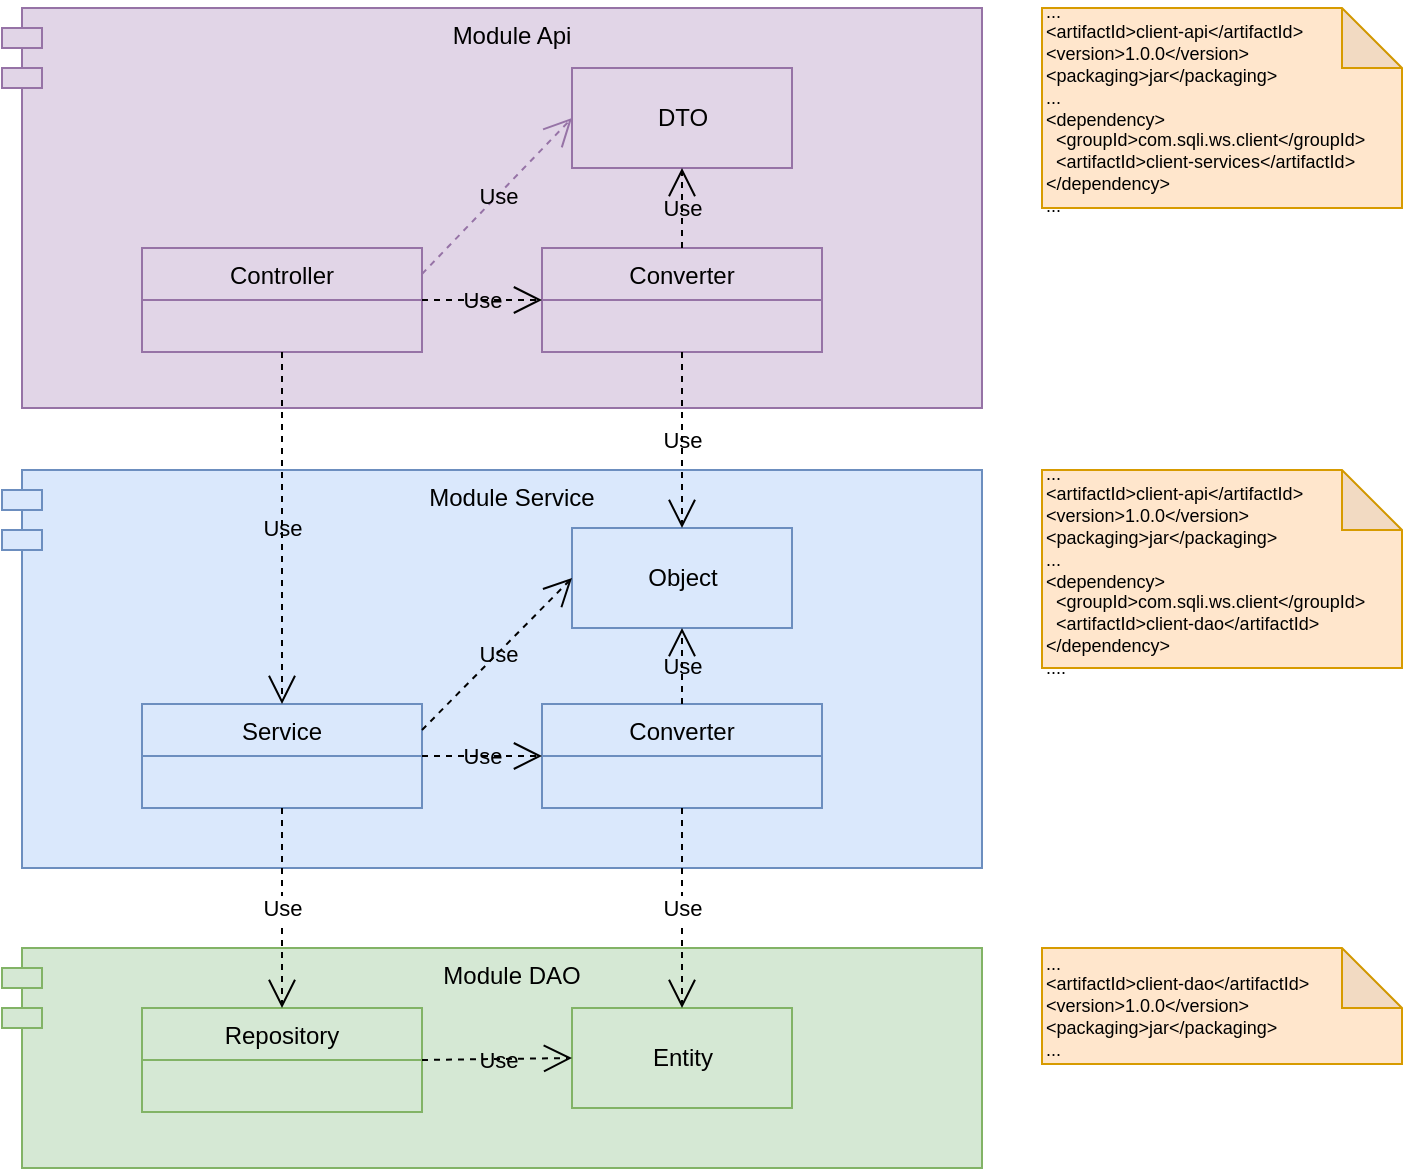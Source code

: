 <mxfile version="14.4.3" type="device"><diagram id="QXyCvQZeJ9iQFkOxEQ6g" name="Page-1"><mxGraphModel dx="-278" dy="1925" grid="1" gridSize="10" guides="1" tooltips="1" connect="1" arrows="1" fold="1" page="1" pageScale="1" pageWidth="850" pageHeight="1100" math="0" shadow="0"><root><mxCell id="0"/><mxCell id="1" parent="0"/><mxCell id="0lQV3vuZPSxcvdmjNpm8-59" value="Module Service" style="shape=module;align=left;spacingLeft=20;align=center;verticalAlign=top;fillColor=#dae8fc;strokeColor=#6c8ebf;" parent="1" vertex="1"><mxGeometry x="2320" y="161" width="490" height="199" as="geometry"/></mxCell><mxCell id="0lQV3vuZPSxcvdmjNpm8-60" value="Module DAO" style="shape=module;align=left;spacingLeft=20;align=center;verticalAlign=top;fillColor=#d5e8d4;strokeColor=#82b366;" parent="1" vertex="1"><mxGeometry x="2320" y="400" width="490" height="110" as="geometry"/></mxCell><mxCell id="0lQV3vuZPSxcvdmjNpm8-61" value="Module Api" style="shape=module;align=left;spacingLeft=20;align=center;verticalAlign=top;fillColor=#e1d5e7;strokeColor=#9673a6;" parent="1" vertex="1"><mxGeometry x="2320" y="-70" width="490" height="200" as="geometry"/></mxCell><mxCell id="0lQV3vuZPSxcvdmjNpm8-62" value="Repository" style="swimlane;fontStyle=0;childLayout=stackLayout;horizontal=1;startSize=26;fillColor=#d5e8d4;horizontalStack=0;resizeParent=1;resizeParentMax=0;resizeLast=0;collapsible=1;marginBottom=0;strokeColor=#82b366;" parent="1" vertex="1"><mxGeometry x="2390" y="430" width="140" height="52" as="geometry"/></mxCell><mxCell id="0lQV3vuZPSxcvdmjNpm8-63" value="Entity" style="html=1;fillColor=#d5e8d4;strokeColor=#82b366;" parent="1" vertex="1"><mxGeometry x="2605" y="430" width="110" height="50" as="geometry"/></mxCell><mxCell id="0lQV3vuZPSxcvdmjNpm8-64" value="Use" style="endArrow=open;endSize=12;dashed=1;html=1;exitX=1;exitY=0.5;exitDx=0;exitDy=0;entryX=0;entryY=0.5;entryDx=0;entryDy=0;labelBackgroundColor=none;" parent="1" source="0lQV3vuZPSxcvdmjNpm8-62" target="0lQV3vuZPSxcvdmjNpm8-63" edge="1"><mxGeometry x="2280" y="100" width="160" as="geometry"><mxPoint x="2545" y="679.5" as="sourcePoint"/><mxPoint x="2705" y="679.5" as="targetPoint"/></mxGeometry></mxCell><mxCell id="0lQV3vuZPSxcvdmjNpm8-65" value="Service" style="swimlane;fontStyle=0;childLayout=stackLayout;horizontal=1;startSize=26;fillColor=#dae8fc;horizontalStack=0;resizeParent=1;resizeParentMax=0;resizeLast=0;collapsible=1;marginBottom=0;strokeColor=#6c8ebf;" parent="1" vertex="1"><mxGeometry x="2390" y="278" width="140" height="52" as="geometry"/></mxCell><mxCell id="0lQV3vuZPSxcvdmjNpm8-66" value="Controller" style="swimlane;fontStyle=0;childLayout=stackLayout;horizontal=1;startSize=26;horizontalStack=0;resizeParent=1;resizeParentMax=0;resizeLast=0;collapsible=1;marginBottom=0;fillColor=#e1d5e7;strokeColor=#9673a6;" parent="1" vertex="1"><mxGeometry x="2390" y="50" width="140" height="52" as="geometry"/></mxCell><mxCell id="0lQV3vuZPSxcvdmjNpm8-67" value="Object" style="html=1;fillColor=#dae8fc;strokeColor=#6c8ebf;" parent="1" vertex="1"><mxGeometry x="2605" y="190" width="110" height="50" as="geometry"/></mxCell><mxCell id="0lQV3vuZPSxcvdmjNpm8-68" value="Use" style="endArrow=open;endSize=12;dashed=1;html=1;exitX=0.5;exitY=1;exitDx=0;exitDy=0;entryX=0.5;entryY=0;entryDx=0;entryDy=0;" parent="1" source="0lQV3vuZPSxcvdmjNpm8-65" target="0lQV3vuZPSxcvdmjNpm8-62" edge="1"><mxGeometry x="2280" width="160" as="geometry"><mxPoint x="2450" y="340" as="sourcePoint"/><mxPoint x="2525" y="340" as="targetPoint"/></mxGeometry></mxCell><mxCell id="0lQV3vuZPSxcvdmjNpm8-69" value="Use" style="endArrow=open;endSize=12;dashed=1;html=1;exitX=0.5;exitY=1;exitDx=0;exitDy=0;entryX=0.5;entryY=0;entryDx=0;entryDy=0;labelBackgroundColor=none;" parent="1" source="0lQV3vuZPSxcvdmjNpm8-66" target="0lQV3vuZPSxcvdmjNpm8-65" edge="1"><mxGeometry x="2280" width="160" as="geometry"><mxPoint x="2460" y="186" as="sourcePoint"/><mxPoint x="2460" y="269" as="targetPoint"/></mxGeometry></mxCell><mxCell id="0lQV3vuZPSxcvdmjNpm8-70" value="&lt;div style=&quot;font-size: 9px&quot;&gt;&lt;font style=&quot;font-size: 9px&quot;&gt;...&lt;/font&gt;&lt;/div&gt;&lt;div style=&quot;font-size: 9px&quot;&gt;&lt;font style=&quot;font-size: 9px&quot;&gt;&amp;lt;artifactId&amp;gt;client-api&amp;lt;/artifactId&amp;gt;&lt;/font&gt;&lt;/div&gt;&lt;div style=&quot;font-size: 9px&quot;&gt;&lt;font style=&quot;font-size: 9px&quot;&gt;&amp;lt;version&amp;gt;1.0.0&amp;lt;/version&amp;gt;&lt;/font&gt;&lt;/div&gt;&lt;div style=&quot;font-size: 9px&quot;&gt;&lt;font style=&quot;font-size: 9px&quot;&gt;&amp;lt;packaging&amp;gt;jar&amp;lt;/packaging&amp;gt;&lt;/font&gt;&lt;/div&gt;&lt;div style=&quot;font-size: 9px&quot;&gt;&lt;span&gt;...&lt;/span&gt;&lt;br&gt;&lt;/div&gt;&lt;div style=&quot;font-size: 9px&quot;&gt;&lt;span&gt;&lt;div&gt;&amp;lt;dependency&amp;gt;&lt;/div&gt;&lt;div&gt;&amp;nbsp; &amp;lt;groupId&amp;gt;com.sqli.ws.client&amp;lt;/groupId&amp;gt;&lt;/div&gt;&lt;div&gt;&amp;nbsp; &amp;lt;artifactId&amp;gt;client-services&amp;lt;/artifactId&amp;gt;&lt;/div&gt;&lt;div&gt;&amp;lt;/dependency&amp;gt;&lt;/div&gt;&lt;div&gt;...&lt;/div&gt;&lt;/span&gt;&lt;/div&gt;" style="shape=note;whiteSpace=wrap;html=1;backgroundOutline=1;darkOpacity=0.05;align=left;fillColor=#ffe6cc;strokeColor=#d79b00;" parent="1" vertex="1"><mxGeometry x="2840" y="-70" width="180" height="100" as="geometry"/></mxCell><mxCell id="0lQV3vuZPSxcvdmjNpm8-71" value="Converter" style="swimlane;fontStyle=0;childLayout=stackLayout;horizontal=1;startSize=26;fillColor=#dae8fc;horizontalStack=0;resizeParent=1;resizeParentMax=0;resizeLast=0;collapsible=1;marginBottom=0;strokeColor=#6c8ebf;" parent="1" vertex="1"><mxGeometry x="2590" y="278" width="140" height="52" as="geometry"/></mxCell><mxCell id="0lQV3vuZPSxcvdmjNpm8-72" value="Use" style="endArrow=open;endSize=12;dashed=1;html=1;exitX=0.5;exitY=1;exitDx=0;exitDy=0;entryX=0.5;entryY=0;entryDx=0;entryDy=0;" parent="1" source="0lQV3vuZPSxcvdmjNpm8-71" target="0lQV3vuZPSxcvdmjNpm8-63" edge="1"><mxGeometry x="2280" width="160" as="geometry"><mxPoint x="2659.5" y="450" as="sourcePoint"/><mxPoint x="2659.5" y="582" as="targetPoint"/></mxGeometry></mxCell><mxCell id="0lQV3vuZPSxcvdmjNpm8-73" value="Use" style="endArrow=open;endSize=12;dashed=1;html=1;exitX=1;exitY=0.5;exitDx=0;exitDy=0;entryX=0;entryY=0.5;entryDx=0;entryDy=0;labelBackgroundColor=none;" parent="1" source="0lQV3vuZPSxcvdmjNpm8-65" target="0lQV3vuZPSxcvdmjNpm8-71" edge="1"><mxGeometry x="2280" width="160" as="geometry"><mxPoint x="2540" y="480" as="sourcePoint"/><mxPoint x="2615" y="480" as="targetPoint"/></mxGeometry></mxCell><mxCell id="0lQV3vuZPSxcvdmjNpm8-74" value="Use" style="endArrow=open;endSize=12;dashed=1;html=1;exitX=0.5;exitY=0;exitDx=0;exitDy=0;entryX=0.5;entryY=1;entryDx=0;entryDy=0;labelBackgroundColor=none;" parent="1" source="0lQV3vuZPSxcvdmjNpm8-71" target="0lQV3vuZPSxcvdmjNpm8-67" edge="1"><mxGeometry x="2280" width="160" as="geometry"><mxPoint x="2860" y="395.5" as="sourcePoint"/><mxPoint x="2660" y="319" as="targetPoint"/></mxGeometry></mxCell><mxCell id="0lQV3vuZPSxcvdmjNpm8-76" value="&lt;div style=&quot;font-size: 9px&quot;&gt;&lt;font style=&quot;font-size: 9px&quot;&gt;...&lt;/font&gt;&lt;/div&gt;&lt;div style=&quot;font-size: 9px&quot;&gt;&lt;font style=&quot;font-size: 9px&quot;&gt;&amp;lt;artifactId&amp;gt;client-dao&amp;lt;/artifactId&amp;gt;&lt;/font&gt;&lt;/div&gt;&lt;div style=&quot;font-size: 9px&quot;&gt;&lt;font style=&quot;font-size: 9px&quot;&gt;&amp;lt;version&amp;gt;1.0.0&amp;lt;/version&amp;gt;&lt;/font&gt;&lt;/div&gt;&lt;div style=&quot;font-size: 9px&quot;&gt;&lt;font style=&quot;font-size: 9px&quot;&gt;&amp;lt;packaging&amp;gt;jar&amp;lt;/packaging&amp;gt;&lt;/font&gt;&lt;/div&gt;&lt;div style=&quot;font-size: 9px&quot;&gt;&lt;span&gt;...&lt;/span&gt;&lt;br&gt;&lt;/div&gt;" style="shape=note;whiteSpace=wrap;html=1;backgroundOutline=1;darkOpacity=0.05;align=left;fillColor=#ffe6cc;strokeColor=#d79b00;" parent="1" vertex="1"><mxGeometry x="2840" y="400" width="180" height="58" as="geometry"/></mxCell><mxCell id="0lQV3vuZPSxcvdmjNpm8-77" value="&lt;div style=&quot;font-size: 9px&quot;&gt;&lt;font style=&quot;font-size: 9px&quot;&gt;...&lt;/font&gt;&lt;/div&gt;&lt;div style=&quot;font-size: 9px&quot;&gt;&lt;font style=&quot;font-size: 9px&quot;&gt;&amp;lt;artifactId&amp;gt;client-api&amp;lt;/artifactId&amp;gt;&lt;/font&gt;&lt;/div&gt;&lt;div style=&quot;font-size: 9px&quot;&gt;&lt;font style=&quot;font-size: 9px&quot;&gt;&amp;lt;version&amp;gt;1.0.0&amp;lt;/version&amp;gt;&lt;/font&gt;&lt;/div&gt;&lt;div style=&quot;font-size: 9px&quot;&gt;&lt;font style=&quot;font-size: 9px&quot;&gt;&amp;lt;packaging&amp;gt;jar&amp;lt;/packaging&amp;gt;&lt;/font&gt;&lt;/div&gt;&lt;div style=&quot;font-size: 9px&quot;&gt;&lt;span&gt;...&lt;/span&gt;&lt;br&gt;&lt;/div&gt;&lt;div style=&quot;font-size: 9px&quot;&gt;&lt;span&gt;&lt;div&gt;&amp;lt;dependency&amp;gt;&lt;/div&gt;&lt;div&gt;&amp;nbsp; &amp;lt;groupId&amp;gt;com.sqli.ws.client&amp;lt;/groupId&amp;gt;&lt;/div&gt;&lt;div&gt;&amp;nbsp; &amp;lt;artifactId&amp;gt;client-dao&amp;lt;/artifactId&amp;gt;&lt;/div&gt;&lt;div&gt;&amp;lt;/dependency&amp;gt;&lt;/div&gt;&lt;/span&gt;&lt;div&gt;&lt;span&gt;..&lt;/span&gt;&lt;span&gt;..&lt;/span&gt;&lt;br&gt;&lt;/div&gt;&lt;/div&gt;" style="shape=note;whiteSpace=wrap;html=1;backgroundOutline=1;darkOpacity=0.05;align=left;fillColor=#ffe6cc;strokeColor=#d79b00;" parent="1" vertex="1"><mxGeometry x="2840" y="161" width="180" height="99" as="geometry"/></mxCell><mxCell id="0lQV3vuZPSxcvdmjNpm8-78" value="Converter" style="swimlane;fontStyle=0;childLayout=stackLayout;horizontal=1;startSize=26;fillColor=#e1d5e7;horizontalStack=0;resizeParent=1;resizeParentMax=0;resizeLast=0;collapsible=1;marginBottom=0;strokeColor=#9673a6;" parent="1" vertex="1"><mxGeometry x="2590" y="50" width="140" height="52" as="geometry"/></mxCell><mxCell id="0lQV3vuZPSxcvdmjNpm8-79" value="DTO" style="html=1;fillColor=#e1d5e7;strokeColor=#9673a6;" parent="1" vertex="1"><mxGeometry x="2605" y="-40" width="110" height="50" as="geometry"/></mxCell><mxCell id="0lQV3vuZPSxcvdmjNpm8-80" value="Use" style="endArrow=open;endSize=12;dashed=1;html=1;exitX=1;exitY=0.25;exitDx=0;exitDy=0;entryX=0;entryY=0.5;entryDx=0;entryDy=0;labelBackgroundColor=none;" parent="1" source="0lQV3vuZPSxcvdmjNpm8-65" target="0lQV3vuZPSxcvdmjNpm8-67" edge="1"><mxGeometry x="2280" y="-74" width="160" as="geometry"><mxPoint x="2530" y="230" as="sourcePoint"/><mxPoint x="2590" y="230" as="targetPoint"/></mxGeometry></mxCell><mxCell id="0lQV3vuZPSxcvdmjNpm8-81" value="Use" style="endArrow=open;endSize=12;dashed=1;html=1;exitX=0.5;exitY=1;exitDx=0;exitDy=0;entryX=0.5;entryY=0;entryDx=0;entryDy=0;labelBackgroundColor=none;" parent="1" source="0lQV3vuZPSxcvdmjNpm8-78" target="0lQV3vuZPSxcvdmjNpm8-67" edge="1"><mxGeometry x="2279.5" y="-220" width="160" as="geometry"><mxPoint x="2659.5" y="110" as="sourcePoint"/><mxPoint x="2659.5" y="210" as="targetPoint"/></mxGeometry></mxCell><mxCell id="0lQV3vuZPSxcvdmjNpm8-82" value="Use" style="endArrow=open;endSize=12;dashed=1;html=1;exitX=0.5;exitY=0;exitDx=0;exitDy=0;entryX=0.5;entryY=1;entryDx=0;entryDy=0;labelBackgroundColor=none;" parent="1" source="0lQV3vuZPSxcvdmjNpm8-78" target="0lQV3vuZPSxcvdmjNpm8-79" edge="1"><mxGeometry x="2380" y="-320" width="160" as="geometry"><mxPoint x="2760" y="10" as="sourcePoint"/><mxPoint x="2760" y="110" as="targetPoint"/></mxGeometry></mxCell><mxCell id="0lQV3vuZPSxcvdmjNpm8-83" value="Use" style="endArrow=open;endSize=12;dashed=1;html=1;exitX=1;exitY=0.5;exitDx=0;exitDy=0;entryX=0;entryY=0.5;entryDx=0;entryDy=0;labelBackgroundColor=none;" parent="1" source="0lQV3vuZPSxcvdmjNpm8-66" target="0lQV3vuZPSxcvdmjNpm8-78" edge="1"><mxGeometry x="2290" y="-224" width="160" as="geometry"><mxPoint x="2540" y="80" as="sourcePoint"/><mxPoint x="2600" y="80" as="targetPoint"/></mxGeometry></mxCell><mxCell id="0lQV3vuZPSxcvdmjNpm8-84" value="Use" style="endArrow=open;endSize=12;dashed=1;html=1;exitX=1;exitY=0.25;exitDx=0;exitDy=0;entryX=0;entryY=0.5;entryDx=0;entryDy=0;fillColor=#e1d5e7;strokeColor=#9673a6;labelBackgroundColor=none;" parent="1" source="0lQV3vuZPSxcvdmjNpm8-66" target="0lQV3vuZPSxcvdmjNpm8-79" edge="1"><mxGeometry x="2170" y="-345" width="160" as="geometry"><mxPoint x="2420" y="20" as="sourcePoint"/><mxPoint x="2495" y="-56" as="targetPoint"/></mxGeometry></mxCell></root></mxGraphModel></diagram></mxfile>